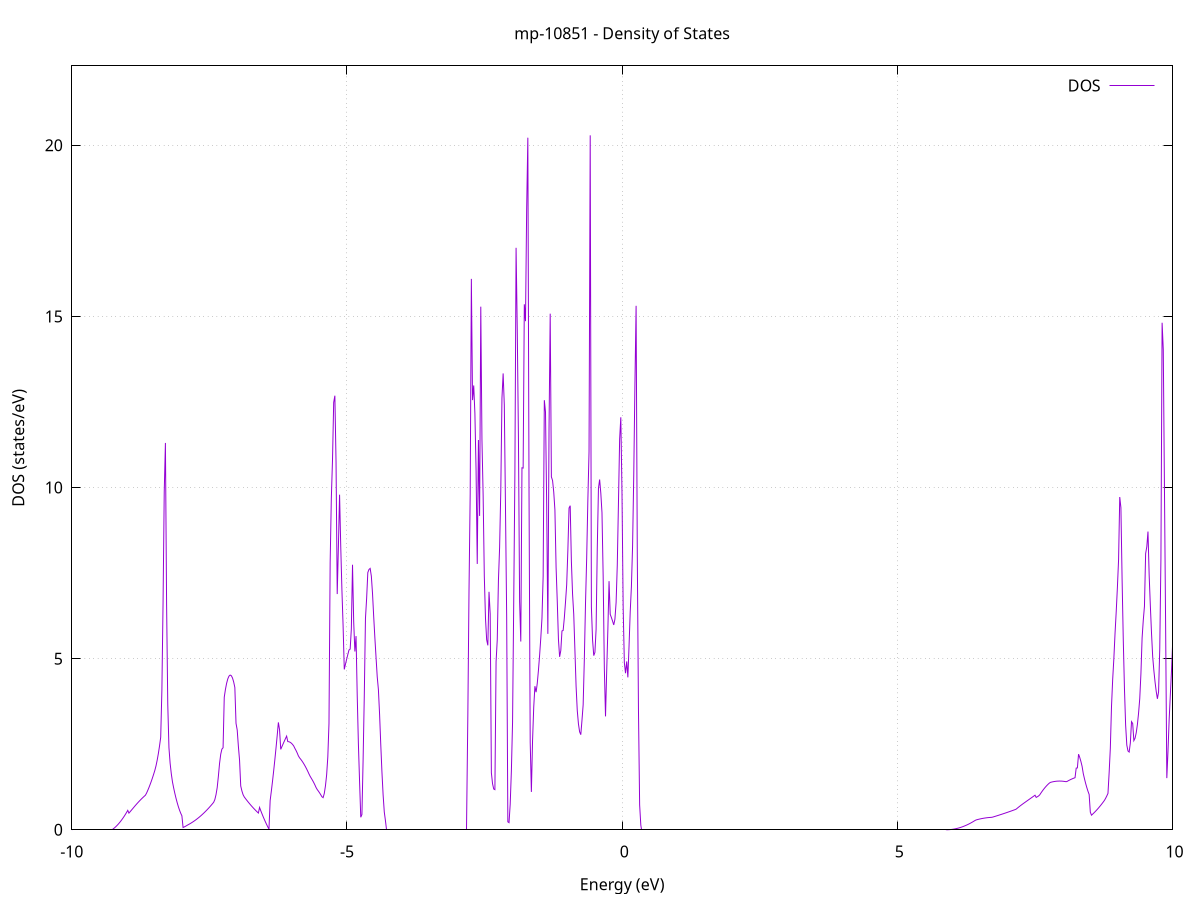 set title 'mp-10851 - Density of States'
set xlabel 'Energy (eV)'
set ylabel 'DOS (states/eV)'
set grid
set xrange [-10:10]
set yrange [0:22.321]
set xzeroaxis lt -1
set terminal png size 800,600
set output 'mp-10851_dos_gnuplot.png'
plot '-' using 1:2 with lines title 'DOS'
-20.892500 0.000000
-20.871100 0.000000
-20.849700 0.000000
-20.828300 0.000000
-20.807000 0.000000
-20.785600 0.000000
-20.764200 0.000000
-20.742800 0.000000
-20.721400 0.000000
-20.700000 0.000000
-20.678700 0.000000
-20.657300 0.000000
-20.635900 0.000000
-20.614500 0.000000
-20.593100 0.000000
-20.571800 0.000000
-20.550400 0.000000
-20.529000 0.000000
-20.507600 0.000000
-20.486200 0.000000
-20.464900 0.000000
-20.443500 0.000000
-20.422100 0.000000
-20.400700 0.000000
-20.379300 0.000000
-20.357900 0.000000
-20.336600 0.000000
-20.315200 0.000000
-20.293800 0.000000
-20.272400 0.000000
-20.251000 0.000000
-20.229700 0.000000
-20.208300 0.000000
-20.186900 0.000000
-20.165500 0.000000
-20.144100 0.000000
-20.122800 0.000000
-20.101400 0.000000
-20.080000 0.000000
-20.058600 0.000000
-20.037200 0.000000
-20.015800 0.000000
-19.994500 0.000000
-19.973100 0.000000
-19.951700 0.000000
-19.930300 0.000000
-19.908900 0.000000
-19.887600 0.000000
-19.866200 0.000000
-19.844800 0.000000
-19.823400 0.000000
-19.802000 0.000000
-19.780600 0.000000
-19.759300 0.000000
-19.737900 0.000000
-19.716500 0.000000
-19.695100 0.000000
-19.673700 0.000000
-19.652400 0.000000
-19.631000 0.000000
-19.609600 0.000000
-19.588200 0.000000
-19.566800 0.000000
-19.545500 0.000000
-19.524100 0.000000
-19.502700 0.000000
-19.481300 0.000000
-19.459900 0.000000
-19.438500 0.000000
-19.417200 0.000000
-19.395800 0.000000
-19.374400 0.000000
-19.353000 0.000000
-19.331600 0.000000
-19.310300 0.000000
-19.288900 0.000000
-19.267500 0.000000
-19.246100 0.000000
-19.224700 0.000000
-19.203400 0.000000
-19.182000 0.000000
-19.160600 0.000000
-19.139200 0.000000
-19.117800 0.000000
-19.096400 0.000000
-19.075100 0.000000
-19.053700 0.000000
-19.032300 0.000000
-19.010900 0.000000
-18.989500 0.000000
-18.968200 0.000000
-18.946800 0.000500
-18.925400 0.074300
-18.904000 0.272900
-18.882600 0.596500
-18.861200 1.031500
-18.839900 1.445200
-18.818500 1.597800
-18.797100 1.673700
-18.775700 1.766400
-18.754300 2.003000
-18.733000 2.255800
-18.711600 2.524800
-18.690200 2.810100
-18.668800 3.240200
-18.647400 3.902400
-18.626100 4.549400
-18.604700 5.182400
-18.583300 6.438100
-18.561900 7.815800
-18.540500 8.593300
-18.519100 9.061800
-18.497800 14.866100
-18.476400 8.553000
-18.455000 3.236400
-18.433600 0.000000
-18.412200 0.000000
-18.390900 0.000000
-18.369500 0.000000
-18.348100 0.409200
-18.326700 1.321900
-18.305300 1.078100
-18.284000 1.260800
-18.262600 1.461900
-18.241200 1.681300
-18.219800 1.919100
-18.198400 2.175300
-18.177000 2.472800
-18.155700 3.690200
-18.134300 5.118700
-18.112900 8.229600
-18.091500 9.377000
-18.070100 9.993700
-18.048800 10.033800
-18.027400 8.378900
-18.006000 5.375000
-17.984600 3.224400
-17.963200 2.569100
-17.941900 1.945700
-17.920500 1.554900
-17.899100 1.376200
-17.877700 1.240100
-17.856300 1.110500
-17.834900 0.987200
-17.813600 0.870400
-17.792200 0.759900
-17.770800 0.655800
-17.749400 0.558200
-17.728000 0.466900
-17.706700 0.382000
-17.685300 0.303500
-17.663900 0.224300
-17.642500 1.318000
-17.621100 1.824900
-17.599700 2.477900
-17.578400 3.803600
-17.557000 7.440100
-17.535600 11.629800
-17.514200 14.175600
-17.492800 7.369500
-17.471500 4.786000
-17.450100 4.138800
-17.428700 3.589200
-17.407300 3.137300
-17.385900 2.811100
-17.364600 2.525300
-17.343200 2.264400
-17.321800 2.028200
-17.300400 1.816900
-17.279000 1.704300
-17.257600 1.596900
-17.236300 1.484200
-17.214900 1.366200
-17.193500 1.242900
-17.172100 1.114300
-17.150700 0.973700
-17.129400 0.956400
-17.108000 0.798400
-17.086600 0.652900
-17.065200 0.519800
-17.043800 0.399100
-17.022500 0.290800
-17.001100 0.194800
-16.979700 0.111300
-16.958300 68.342400
-16.936900 166.522300
-16.915500 0.000000
-16.894200 0.000000
-16.872800 0.000000
-16.851400 0.000000
-16.830000 0.000000
-16.808600 0.000000
-16.787300 0.000000
-16.765900 0.000000
-16.744500 0.000000
-16.723100 0.000000
-16.701700 0.000000
-16.680300 0.000000
-16.659000 0.000000
-16.637600 0.000000
-16.616200 0.000000
-16.594800 0.000000
-16.573400 0.000000
-16.552100 0.000000
-16.530700 0.000000
-16.509300 0.000000
-16.487900 0.000000
-16.466500 0.000000
-16.445200 0.000000
-16.423800 0.000000
-16.402400 0.000000
-16.381000 0.000000
-16.359600 0.000000
-16.338200 0.000000
-16.316900 0.000000
-16.295500 0.000000
-16.274100 0.000000
-16.252700 0.000000
-16.231300 0.000000
-16.210000 0.000000
-16.188600 0.000000
-16.167200 0.000000
-16.145800 0.000000
-16.124400 0.000000
-16.103100 0.000000
-16.081700 0.000000
-16.060300 0.000000
-16.038900 0.000000
-16.017500 0.000000
-15.996100 0.000000
-15.974800 0.000000
-15.953400 0.000000
-15.932000 0.000000
-15.910600 0.000000
-15.889200 0.000000
-15.867900 0.000000
-15.846500 0.000000
-15.825100 0.000000
-15.803700 0.000000
-15.782300 0.000000
-15.760900 0.000000
-15.739600 0.000000
-15.718200 0.000000
-15.696800 0.000000
-15.675400 0.000000
-15.654000 0.000000
-15.632700 0.000000
-15.611300 0.000000
-15.589900 0.000000
-15.568500 0.000000
-15.547100 0.000000
-15.525800 0.000000
-15.504400 0.000000
-15.483000 0.000000
-15.461600 0.000000
-15.440200 0.000000
-15.418800 0.000000
-15.397500 0.000000
-15.376100 0.000000
-15.354700 0.000000
-15.333300 0.000000
-15.311900 0.000000
-15.290600 0.000000
-15.269200 0.000000
-15.247800 0.000000
-15.226400 0.000000
-15.205000 0.000000
-15.183700 0.000000
-15.162300 0.000000
-15.140900 0.000000
-15.119500 0.000000
-15.098100 0.000000
-15.076700 0.000000
-15.055400 0.000000
-15.034000 0.000000
-15.012600 0.000000
-14.991200 0.000000
-14.969800 0.000000
-14.948500 0.000000
-14.927100 0.000000
-14.905700 0.000000
-14.884300 0.000000
-14.862900 0.000000
-14.841600 0.000000
-14.820200 0.000000
-14.798800 0.000000
-14.777400 0.000000
-14.756000 0.000000
-14.734600 0.000000
-14.713300 0.000000
-14.691900 0.000000
-14.670500 0.000000
-14.649100 0.000000
-14.627700 0.000000
-14.606400 0.000000
-14.585000 0.000000
-14.563600 0.000000
-14.542200 0.000000
-14.520800 0.000000
-14.499400 0.000000
-14.478100 0.000000
-14.456700 0.000000
-14.435300 0.000000
-14.413900 0.000000
-14.392500 0.000000
-14.371200 0.000000
-14.349800 0.000000
-14.328400 0.000000
-14.307000 0.000000
-14.285600 0.000000
-14.264300 0.000000
-14.242900 0.000000
-14.221500 0.000000
-14.200100 0.000000
-14.178700 0.000000
-14.157300 0.000000
-14.136000 0.000000
-14.114600 0.000000
-14.093200 0.000000
-14.071800 0.000000
-14.050400 0.000000
-14.029100 0.000000
-14.007700 0.000000
-13.986300 0.000000
-13.964900 0.000000
-13.943500 0.000000
-13.922200 0.000000
-13.900800 0.000000
-13.879400 0.000000
-13.858000 0.000000
-13.836600 0.000000
-13.815200 0.000000
-13.793900 0.000000
-13.772500 0.000000
-13.751100 0.000000
-13.729700 0.000000
-13.708300 0.000000
-13.687000 0.000000
-13.665600 0.000000
-13.644200 0.000000
-13.622800 0.000000
-13.601400 0.000000
-13.580000 0.000000
-13.558700 0.000000
-13.537300 0.000000
-13.515900 0.000000
-13.494500 0.000000
-13.473100 0.000000
-13.451800 0.000000
-13.430400 0.000000
-13.409000 0.000000
-13.387600 0.000000
-13.366200 0.000000
-13.344900 0.000000
-13.323500 0.000000
-13.302100 0.000000
-13.280700 0.000000
-13.259300 0.000000
-13.237900 0.000000
-13.216600 0.000000
-13.195200 0.000000
-13.173800 0.000000
-13.152400 0.000000
-13.131000 0.000000
-13.109700 0.000000
-13.088300 0.000000
-13.066900 0.000000
-13.045500 0.000000
-13.024100 0.000000
-13.002800 0.000000
-12.981400 0.000000
-12.960000 0.000000
-12.938600 0.000000
-12.917200 0.000000
-12.895800 0.000000
-12.874500 0.000000
-12.853100 0.000000
-12.831700 0.000000
-12.810300 0.000000
-12.788900 0.000000
-12.767600 0.000000
-12.746200 0.000000
-12.724800 0.000000
-12.703400 0.000000
-12.682000 0.000000
-12.660600 0.000000
-12.639300 0.000000
-12.617900 0.000000
-12.596500 0.000000
-12.575100 0.000000
-12.553700 0.000000
-12.532400 0.000000
-12.511000 0.000000
-12.489600 0.000000
-12.468200 0.000000
-12.446800 0.000000
-12.425500 0.000000
-12.404100 0.000000
-12.382700 0.000000
-12.361300 0.000000
-12.339900 0.000000
-12.318500 0.000000
-12.297200 0.000000
-12.275800 0.000000
-12.254400 0.000000
-12.233000 0.000000
-12.211600 0.000000
-12.190300 0.000000
-12.168900 0.000000
-12.147500 0.000000
-12.126100 0.000000
-12.104700 0.000000
-12.083400 0.000000
-12.062000 0.000000
-12.040600 0.000000
-12.019200 0.000000
-11.997800 0.000000
-11.976400 0.000000
-11.955100 0.000000
-11.933700 0.000000
-11.912300 0.000000
-11.890900 0.000000
-11.869500 0.000000
-11.848200 0.000000
-11.826800 0.000000
-11.805400 0.000000
-11.784000 0.000000
-11.762600 0.000000
-11.741300 0.000000
-11.719900 0.000000
-11.698500 0.000000
-11.677100 0.000000
-11.655700 0.000000
-11.634300 0.000000
-11.613000 0.000000
-11.591600 0.000000
-11.570200 0.000000
-11.548800 0.000000
-11.527400 0.000000
-11.506100 0.000000
-11.484700 0.000000
-11.463300 0.000000
-11.441900 0.000000
-11.420500 0.000000
-11.399100 0.000000
-11.377800 0.000000
-11.356400 0.000000
-11.335000 0.000000
-11.313600 0.000000
-11.292200 0.000000
-11.270900 0.000000
-11.249500 0.000000
-11.228100 0.000000
-11.206700 0.000000
-11.185300 0.000000
-11.164000 0.000000
-11.142600 0.000000
-11.121200 0.000000
-11.099800 0.000000
-11.078400 0.000000
-11.057000 0.000000
-11.035700 0.000000
-11.014300 0.000000
-10.992900 0.000000
-10.971500 0.000000
-10.950100 0.000000
-10.928800 0.000000
-10.907400 0.000000
-10.886000 0.000000
-10.864600 0.000000
-10.843200 0.000000
-10.821900 0.000000
-10.800500 0.000000
-10.779100 0.000000
-10.757700 0.000000
-10.736300 0.000000
-10.714900 0.000000
-10.693600 0.000000
-10.672200 0.000000
-10.650800 0.000000
-10.629400 0.000000
-10.608000 0.000000
-10.586700 0.000000
-10.565300 0.000000
-10.543900 0.000000
-10.522500 0.000000
-10.501100 0.000000
-10.479700 0.000000
-10.458400 0.000000
-10.437000 0.000000
-10.415600 0.000000
-10.394200 0.000000
-10.372800 0.000000
-10.351500 0.000000
-10.330100 0.000000
-10.308700 0.000000
-10.287300 0.000000
-10.265900 0.000000
-10.244600 0.000000
-10.223200 0.000000
-10.201800 0.000000
-10.180400 0.000000
-10.159000 0.000000
-10.137600 0.000000
-10.116300 0.000000
-10.094900 0.000000
-10.073500 0.000000
-10.052100 0.000000
-10.030700 0.000000
-10.009400 0.000000
-9.988000 0.000000
-9.966600 0.000000
-9.945200 0.000000
-9.923800 0.000000
-9.902500 0.000000
-9.881100 0.000000
-9.859700 0.000000
-9.838300 0.000000
-9.816900 0.000000
-9.795500 0.000000
-9.774200 0.000000
-9.752800 0.000000
-9.731400 0.000000
-9.710000 0.000000
-9.688600 0.000000
-9.667300 0.000000
-9.645900 0.000000
-9.624500 0.000000
-9.603100 0.000000
-9.581700 0.000000
-9.560300 0.000000
-9.539000 0.000000
-9.517600 0.000000
-9.496200 0.000000
-9.474800 0.000000
-9.453400 0.000000
-9.432100 0.000000
-9.410700 0.000000
-9.389300 0.000000
-9.367900 0.000000
-9.346500 0.000000
-9.325200 0.000000
-9.303800 0.000000
-9.282400 0.000000
-9.261000 0.009100
-9.239600 0.035200
-9.218200 0.064100
-9.196900 0.095800
-9.175500 0.130300
-9.154100 0.167700
-9.132700 0.207800
-9.111300 0.250700
-9.090000 0.296500
-9.068600 0.345100
-9.047200 0.396400
-9.025800 0.450600
-9.004400 0.507600
-8.983100 0.567400
-8.961700 0.486800
-8.940300 0.527400
-8.918900 0.568200
-8.897500 0.609000
-8.876100 0.650100
-8.854800 0.691000
-8.833400 0.730900
-8.812000 0.769700
-8.790600 0.807400
-8.769200 0.843900
-8.747900 0.879400
-8.726500 0.913700
-8.705100 0.946900
-8.683700 0.979000
-8.662300 1.010000
-8.641000 1.073000
-8.619600 1.150700
-8.598200 1.234000
-8.576800 1.322900
-8.555400 1.417300
-8.534000 1.517300
-8.512700 1.622900
-8.491300 1.734000
-8.469900 1.867500
-8.448500 2.033100
-8.427100 2.226900
-8.405800 2.448900
-8.384400 2.703800
-8.363000 4.082900
-8.341600 6.635600
-8.320200 9.879100
-8.298800 11.303800
-8.277500 6.599000
-8.256100 3.660600
-8.234700 2.397800
-8.213300 1.944300
-8.191900 1.635300
-8.170600 1.398900
-8.149200 1.223500
-8.127800 1.065800
-8.106400 0.921900
-8.085000 0.791600
-8.063700 0.675200
-8.042300 0.572400
-8.020900 0.483500
-7.999500 0.408200
-7.978100 0.066400
-7.956700 0.082700
-7.935400 0.100800
-7.914000 0.120700
-7.892600 0.141500
-7.871200 0.160100
-7.849800 0.179800
-7.828500 0.200500
-7.807100 0.222400
-7.785700 0.245300
-7.764300 0.269300
-7.742900 0.294500
-7.721600 0.320700
-7.700200 0.348000
-7.678800 0.376400
-7.657400 0.405900
-7.636000 0.436500
-7.614600 0.468200
-7.593300 0.500900
-7.571900 0.534800
-7.550500 0.569800
-7.529100 0.605800
-7.507700 0.643000
-7.486400 0.681200
-7.465000 0.720500
-7.443600 0.761000
-7.422200 0.802900
-7.400800 0.883300
-7.379400 1.026400
-7.358100 1.232400
-7.336700 1.560400
-7.315300 1.936800
-7.293900 2.206700
-7.272500 2.357400
-7.251200 2.396100
-7.229800 3.873200
-7.208400 4.100600
-7.187000 4.279000
-7.165600 4.408500
-7.144300 4.488900
-7.122900 4.520400
-7.101500 4.503000
-7.080100 4.436500
-7.058700 4.321100
-7.037300 4.156700
-7.016000 3.110700
-6.994600 2.917800
-6.973200 2.441000
-6.951800 2.033100
-6.930400 1.280200
-6.909100 1.134400
-6.887700 1.025500
-6.866300 0.959700
-6.844900 0.913700
-6.823500 0.869000
-6.802200 0.825500
-6.780800 0.783200
-6.759400 0.742100
-6.738000 0.702200
-6.716600 0.663600
-6.695200 0.626100
-6.673900 0.589900
-6.652500 0.554900
-6.631100 0.521100
-6.609700 0.488600
-6.588300 0.652700
-6.567000 0.560900
-6.545600 0.472700
-6.524200 0.388000
-6.502800 0.306800
-6.481400 0.229100
-6.460000 0.155000
-6.438700 0.084500
-6.417300 0.017400
-6.395900 0.853200
-6.374500 1.124900
-6.353100 1.414800
-6.331800 1.722900
-6.310400 2.049300
-6.289000 2.393800
-6.267600 2.756500
-6.246200 3.137500
-6.224900 2.922000
-6.203500 2.349800
-6.182100 2.429700
-6.160700 2.508400
-6.139300 2.585800
-6.117900 2.662000
-6.096600 2.737000
-6.075200 2.577400
-6.053800 2.571900
-6.032400 2.556600
-6.011000 2.531200
-5.989700 2.496000
-5.968300 2.450800
-5.946900 2.380600
-5.925500 2.316900
-5.904100 2.243400
-5.882800 2.160100
-5.861400 2.102600
-5.840000 2.060300
-5.818600 2.013300
-5.797200 1.961500
-5.775800 1.904900
-5.754500 1.843600
-5.733100 1.777500
-5.711700 1.706600
-5.690300 1.631000
-5.668900 1.561700
-5.647600 1.504600
-5.626200 1.446200
-5.604800 1.382700
-5.583400 1.312700
-5.562000 1.236100
-5.540700 1.176000
-5.519300 1.129400
-5.497900 1.078600
-5.476500 1.023800
-5.455100 0.964800
-5.433700 0.938800
-5.412400 1.059300
-5.391000 1.281100
-5.369600 1.601900
-5.348200 2.125400
-5.326800 3.106100
-5.305500 7.809800
-5.284100 9.685700
-5.262700 10.812700
-5.241300 12.487000
-5.219900 12.683700
-5.198500 10.743500
-5.177200 6.888200
-5.155800 8.263800
-5.134400 9.792300
-5.113000 8.270700
-5.091600 6.993900
-5.070300 5.961600
-5.048900 4.686000
-5.027500 4.836700
-5.006100 4.981400
-4.984700 5.120200
-4.963400 5.252900
-4.942000 5.278700
-4.920600 5.866400
-4.899200 7.744500
-4.877800 6.073200
-4.856400 5.209900
-4.835100 5.659800
-4.813700 3.925700
-4.792300 2.507900
-4.770900 1.406400
-4.749500 0.365500
-4.728200 0.445300
-4.706800 2.044700
-4.685400 3.906900
-4.664000 6.178000
-4.642600 6.766600
-4.621300 7.515400
-4.599900 7.606900
-4.578500 7.637000
-4.557100 7.410500
-4.535700 6.902900
-4.514300 6.227800
-4.493000 5.607900
-4.471600 5.034700
-4.450200 4.469700
-4.428800 4.098300
-4.407400 3.376700
-4.386100 2.499200
-4.364700 1.690700
-4.343300 1.020000
-4.321900 0.517700
-4.300500 0.260300
-4.279100 0.000000
-4.257800 0.000000
-4.236400 0.000000
-4.215000 0.000000
-4.193600 0.000000
-4.172200 0.000000
-4.150900 0.000000
-4.129500 0.000000
-4.108100 0.000000
-4.086700 0.000000
-4.065300 0.000000
-4.044000 0.000000
-4.022600 0.000000
-4.001200 0.000000
-3.979800 0.000000
-3.958400 0.000000
-3.937000 0.000000
-3.915700 0.000000
-3.894300 0.000000
-3.872900 0.000000
-3.851500 0.000000
-3.830100 0.000000
-3.808800 0.000000
-3.787400 0.000000
-3.766000 0.000000
-3.744600 0.000000
-3.723200 0.000000
-3.701900 0.000000
-3.680500 0.000000
-3.659100 0.000000
-3.637700 0.000000
-3.616300 0.000000
-3.594900 0.000000
-3.573600 0.000000
-3.552200 0.000000
-3.530800 0.000000
-3.509400 0.000000
-3.488000 0.000000
-3.466700 0.000000
-3.445300 0.000000
-3.423900 0.000000
-3.402500 0.000000
-3.381100 0.000000
-3.359700 0.000000
-3.338400 0.000000
-3.317000 0.000000
-3.295600 0.000000
-3.274200 0.000000
-3.252800 0.000000
-3.231500 0.000000
-3.210100 0.000000
-3.188700 0.000000
-3.167300 0.000000
-3.145900 0.000000
-3.124600 0.000000
-3.103200 0.000000
-3.081800 0.000000
-3.060400 0.000000
-3.039000 0.000000
-3.017600 0.000000
-2.996300 0.000000
-2.974900 0.000000
-2.953500 0.000000
-2.932100 0.000000
-2.910700 0.000000
-2.889400 0.000000
-2.868000 0.000000
-2.846600 0.000000
-2.825200 0.000000
-2.803800 3.349300
-2.782500 6.985500
-2.761100 9.801800
-2.739700 16.098200
-2.718300 12.555500
-2.696900 12.982800
-2.675500 12.166800
-2.654200 10.502300
-2.632800 7.768500
-2.611400 11.388600
-2.590000 9.171000
-2.568600 15.284500
-2.547300 11.400900
-2.525900 9.783700
-2.504500 7.413100
-2.483100 6.178700
-2.461700 5.551200
-2.440400 5.388500
-2.419000 6.952800
-2.397600 6.308500
-2.376200 1.663400
-2.354800 1.345400
-2.333400 1.190700
-2.312100 1.172900
-2.290700 4.909600
-2.269300 5.550700
-2.247900 7.288900
-2.226500 8.250400
-2.205200 9.902800
-2.183800 12.612100
-2.162400 13.335300
-2.141000 12.406400
-2.119600 9.390100
-2.098200 6.226700
-2.076900 0.231800
-2.055500 0.208100
-2.034100 0.746000
-2.012700 1.721100
-1.991300 3.134300
-1.970000 6.674100
-1.948600 10.443500
-1.927200 17.005500
-1.905800 14.627600
-1.884400 11.479500
-1.863100 6.669900
-1.841700 5.500600
-1.820300 10.576700
-1.798900 10.569700
-1.777500 15.354200
-1.756100 14.861700
-1.734800 18.142800
-1.713400 20.222200
-1.692000 9.874800
-1.670600 2.563900
-1.649200 1.106000
-1.627900 2.606600
-1.606500 3.586600
-1.585100 4.195800
-1.563700 4.020200
-1.542300 4.279000
-1.521000 4.659000
-1.499600 5.099900
-1.478200 5.601900
-1.456800 6.182100
-1.435400 7.403800
-1.414000 12.552700
-1.392700 12.208100
-1.371300 9.512000
-1.349900 5.725200
-1.328500 11.729800
-1.307100 15.080400
-1.285800 10.312800
-1.264400 10.205700
-1.243000 9.869100
-1.221600 9.344700
-1.200200 7.665300
-1.178800 6.675100
-1.157500 5.562200
-1.136100 5.053100
-1.114700 5.237600
-1.093300 5.809400
-1.071900 5.824700
-1.050600 6.190700
-1.029200 6.650700
-1.007800 7.158700
-0.986400 8.159400
-0.965000 9.401900
-0.943700 9.469500
-0.922300 7.836200
-0.900900 6.889000
-0.879500 6.296900
-0.858100 5.244600
-0.836700 4.189500
-0.815400 3.482800
-0.794000 3.092900
-0.772600 2.862100
-0.751200 2.778500
-0.729800 3.201000
-0.708500 3.648900
-0.687100 4.975700
-0.665700 6.611300
-0.644300 7.949500
-0.622900 9.640000
-0.601600 11.049100
-0.580200 20.291600
-0.558800 6.505700
-0.537400 5.547200
-0.516000 5.088300
-0.494600 5.185400
-0.473300 5.857700
-0.451900 8.221200
-0.430500 9.975400
-0.409100 10.235100
-0.387700 9.837800
-0.366400 9.265200
-0.345000 7.415500
-0.323600 4.718500
-0.302200 3.313400
-0.280800 4.633500
-0.259400 5.856600
-0.238100 7.264600
-0.216700 6.295000
-0.195300 6.202100
-0.173900 6.097200
-0.152500 5.984800
-0.131200 6.154300
-0.109800 6.642500
-0.088400 7.728100
-0.067000 9.548500
-0.045600 11.412600
-0.024300 12.052700
-0.002900 9.870000
0.018500 6.498800
0.039900 4.882800
0.061300 4.574300
0.082700 4.919400
0.104000 4.453100
0.125400 5.375800
0.146800 6.370100
0.168200 7.100700
0.189600 8.287900
0.210900 10.364600
0.232300 13.019600
0.253700 15.310700
0.275100 8.064900
0.296500 3.508700
0.317800 0.725400
0.339200 0.136900
0.360600 0.000000
0.382000 0.000000
0.403400 0.000000
0.424800 0.000000
0.446100 0.000000
0.467500 0.000000
0.488900 0.000000
0.510300 0.000000
0.531700 0.000000
0.553000 0.000000
0.574400 0.000000
0.595800 0.000000
0.617200 0.000000
0.638600 0.000000
0.659900 0.000000
0.681300 0.000000
0.702700 0.000000
0.724100 0.000000
0.745500 0.000000
0.766900 0.000000
0.788200 0.000000
0.809600 0.000000
0.831000 0.000000
0.852400 0.000000
0.873800 0.000000
0.895100 0.000000
0.916500 0.000000
0.937900 0.000000
0.959300 0.000000
0.980700 0.000000
1.002100 0.000000
1.023400 0.000000
1.044800 0.000000
1.066200 0.000000
1.087600 0.000000
1.109000 0.000000
1.130300 0.000000
1.151700 0.000000
1.173100 0.000000
1.194500 0.000000
1.215900 0.000000
1.237200 0.000000
1.258600 0.000000
1.280000 0.000000
1.301400 0.000000
1.322800 0.000000
1.344200 0.000000
1.365500 0.000000
1.386900 0.000000
1.408300 0.000000
1.429700 0.000000
1.451100 0.000000
1.472400 0.000000
1.493800 0.000000
1.515200 0.000000
1.536600 0.000000
1.558000 0.000000
1.579300 0.000000
1.600700 0.000000
1.622100 0.000000
1.643500 0.000000
1.664900 0.000000
1.686300 0.000000
1.707600 0.000000
1.729000 0.000000
1.750400 0.000000
1.771800 0.000000
1.793200 0.000000
1.814500 0.000000
1.835900 0.000000
1.857300 0.000000
1.878700 0.000000
1.900100 0.000000
1.921500 0.000000
1.942800 0.000000
1.964200 0.000000
1.985600 0.000000
2.007000 0.000000
2.028400 0.000000
2.049700 0.000000
2.071100 0.000000
2.092500 0.000000
2.113900 0.000000
2.135300 0.000000
2.156600 0.000000
2.178000 0.000000
2.199400 0.000000
2.220800 0.000000
2.242200 0.000000
2.263600 0.000000
2.284900 0.000000
2.306300 0.000000
2.327700 0.000000
2.349100 0.000000
2.370500 0.000000
2.391800 0.000000
2.413200 0.000000
2.434600 0.000000
2.456000 0.000000
2.477400 0.000000
2.498700 0.000000
2.520100 0.000000
2.541500 0.000000
2.562900 0.000000
2.584300 0.000000
2.605700 0.000000
2.627000 0.000000
2.648400 0.000000
2.669800 0.000000
2.691200 0.000000
2.712600 0.000000
2.733900 0.000000
2.755300 0.000000
2.776700 0.000000
2.798100 0.000000
2.819500 0.000000
2.840900 0.000000
2.862200 0.000000
2.883600 0.000000
2.905000 0.000000
2.926400 0.000000
2.947800 0.000000
2.969100 0.000000
2.990500 0.000000
3.011900 0.000000
3.033300 0.000000
3.054700 0.000000
3.076000 0.000000
3.097400 0.000000
3.118800 0.000000
3.140200 0.000000
3.161600 0.000000
3.183000 0.000000
3.204300 0.000000
3.225700 0.000000
3.247100 0.000000
3.268500 0.000000
3.289900 0.000000
3.311200 0.000000
3.332600 0.000000
3.354000 0.000000
3.375400 0.000000
3.396800 0.000000
3.418100 0.000000
3.439500 0.000000
3.460900 0.000000
3.482300 0.000000
3.503700 0.000000
3.525100 0.000000
3.546400 0.000000
3.567800 0.000000
3.589200 0.000000
3.610600 0.000000
3.632000 0.000000
3.653300 0.000000
3.674700 0.000000
3.696100 0.000000
3.717500 0.000000
3.738900 0.000000
3.760200 0.000000
3.781600 0.000000
3.803000 0.000000
3.824400 0.000000
3.845800 0.000000
3.867200 0.000000
3.888500 0.000000
3.909900 0.000000
3.931300 0.000000
3.952700 0.000000
3.974100 0.000000
3.995400 0.000000
4.016800 0.000000
4.038200 0.000000
4.059600 0.000000
4.081000 0.000000
4.102400 0.000000
4.123700 0.000000
4.145100 0.000000
4.166500 0.000000
4.187900 0.000000
4.209300 0.000000
4.230600 0.000000
4.252000 0.000000
4.273400 0.000000
4.294800 0.000000
4.316200 0.000000
4.337500 0.000000
4.358900 0.000000
4.380300 0.000000
4.401700 0.000000
4.423100 0.000000
4.444500 0.000000
4.465800 0.000000
4.487200 0.000000
4.508600 0.000000
4.530000 0.000000
4.551400 0.000000
4.572700 0.000000
4.594100 0.000000
4.615500 0.000000
4.636900 0.000000
4.658300 0.000000
4.679600 0.000000
4.701000 0.000000
4.722400 0.000000
4.743800 0.000000
4.765200 0.000000
4.786600 0.000000
4.807900 0.000000
4.829300 0.000000
4.850700 0.000000
4.872100 0.000000
4.893500 0.000000
4.914800 0.000000
4.936200 0.000000
4.957600 0.000000
4.979000 0.000000
5.000400 0.000000
5.021800 0.000000
5.043100 0.000000
5.064500 0.000000
5.085900 0.000000
5.107300 0.000000
5.128700 0.000000
5.150000 0.000000
5.171400 0.000000
5.192800 0.000000
5.214200 0.000000
5.235600 0.000000
5.256900 0.000000
5.278300 0.000000
5.299700 0.000000
5.321100 0.000000
5.342500 0.000000
5.363900 0.000000
5.385200 0.000000
5.406600 0.000000
5.428000 0.000000
5.449400 0.000000
5.470800 0.000000
5.492100 0.000000
5.513500 0.000000
5.534900 0.000000
5.556300 0.000000
5.577700 0.000000
5.599000 0.000000
5.620400 0.000000
5.641800 0.000000
5.663200 0.000000
5.684600 0.000000
5.706000 0.000000
5.727300 0.000000
5.748700 0.000000
5.770100 0.000000
5.791500 0.000000
5.812900 0.000000
5.834200 0.000000
5.855600 0.000000
5.877000 0.000000
5.898400 0.000200
5.919800 0.001300
5.941200 0.003200
5.962500 0.006100
5.983900 0.009800
6.005300 0.014400
6.026700 0.019900
6.048100 0.026300
6.069400 0.033600
6.090800 0.041800
6.112200 0.050900
6.133600 0.060900
6.155000 0.071800
6.176300 0.083500
6.197700 0.096200
6.219100 0.109800
6.240500 0.124200
6.261900 0.139500
6.283300 0.155700
6.304600 0.172800
6.326000 0.190800
6.347400 0.209600
6.368800 0.229400
6.390200 0.249900
6.411500 0.271400
6.432900 0.287800
6.454300 0.297200
6.475700 0.306000
6.497100 0.314200
6.518400 0.321900
6.539800 0.328900
6.561200 0.335300
6.582600 0.341100
6.604000 0.346300
6.625400 0.351000
6.646700 0.355000
6.668100 0.358400
6.689500 0.361200
6.710900 0.363500
6.732300 0.370100
6.753600 0.380600
6.775000 0.391100
6.796400 0.401800
6.817800 0.412600
6.839200 0.423600
6.860500 0.434600
6.881900 0.445700
6.903300 0.457000
6.924700 0.468400
6.946100 0.479900
6.967500 0.491500
6.988800 0.503200
7.010200 0.515100
7.031600 0.527000
7.053000 0.539100
7.074400 0.551300
7.095700 0.563600
7.117100 0.576000
7.138500 0.588600
7.159900 0.603900
7.181300 0.632600
7.202700 0.660700
7.224000 0.687900
7.245400 0.714400
7.266800 0.740200
7.288200 0.765200
7.309600 0.789700
7.330900 0.814200
7.352300 0.838700
7.373700 0.863200
7.395100 0.887600
7.416500 0.912100
7.437800 0.936500
7.459200 0.961000
7.480600 0.985500
7.502000 1.009900
7.523400 0.945200
7.544800 0.966200
7.566100 0.987500
7.587500 1.020100
7.608900 1.072600
7.630300 1.122200
7.651700 1.168900
7.673000 1.212700
7.694400 1.253600
7.715800 1.291600
7.737200 1.326800
7.758600 1.359000
7.779900 1.383300
7.801300 1.392800
7.822700 1.401100
7.844100 1.408000
7.865500 1.413700
7.886900 1.418000
7.908200 1.421100
7.929600 1.422900
7.951000 1.423400
7.972400 1.422700
7.993800 1.420600
8.015100 1.417300
8.036500 1.412700
8.057900 1.406800
8.079300 1.408100
8.100700 1.427700
8.122100 1.446100
8.143400 1.463400
8.164800 1.479600
8.186200 1.494700
8.207600 1.508700
8.229000 1.521600
8.250300 1.801500
8.271700 1.808000
8.293100 2.208700
8.314500 2.113800
8.335900 1.995400
8.357200 1.853500
8.378600 1.643100
8.400000 1.493400
8.421400 1.357400
8.442800 1.234900
8.464200 1.126000
8.485500 1.030700
8.506900 0.512600
8.528300 0.426300
8.549700 0.457900
8.571100 0.491000
8.592400 0.525700
8.613800 0.562000
8.635200 0.599800
8.656600 0.639100
8.678000 0.680100
8.699300 0.722500
8.720700 0.766600
8.742100 0.812200
8.763500 0.859300
8.784900 0.919700
8.806300 0.989100
8.827600 1.063300
8.849000 1.674200
8.870400 2.381900
8.891800 3.606400
8.913200 4.398400
8.934500 5.004100
8.955900 5.738300
8.977300 6.370800
8.998700 7.078700
9.020100 7.886600
9.041500 9.723100
9.062800 9.411600
9.084200 7.315800
9.105600 5.554600
9.127000 4.129000
9.148400 3.059800
9.169700 2.474900
9.191100 2.302100
9.212500 2.271300
9.233900 2.533700
9.255300 3.159200
9.276600 3.105800
9.298000 2.605200
9.319400 2.674100
9.340800 2.831200
9.362200 3.076500
9.383600 3.410000
9.404900 3.831600
9.426300 4.563400
9.447700 5.606000
9.469100 6.122400
9.490500 6.529800
9.511800 8.071100
9.533200 8.270900
9.554600 8.714200
9.576000 7.441600
9.597400 6.550400
9.618700 5.744800
9.640100 5.053900
9.661500 4.653000
9.682900 4.319300
9.704300 4.043800
9.725700 3.826500
9.747000 4.030300
9.768400 5.285100
9.789800 7.921300
9.811200 14.815600
9.832600 14.030700
9.853900 9.973600
9.875300 5.919200
9.896700 1.510000
9.918100 2.294800
9.939500 3.226800
9.960900 3.945300
9.982200 4.655200
10.003600 5.503600
10.025000 6.392500
10.046400 7.266600
10.067800 8.126000
10.089100 8.909900
10.110500 9.323700
10.131900 11.870000
10.153300 8.411300
10.174700 3.560700
10.196000 0.782400
10.217400 0.326300
10.238800 0.298900
10.260200 0.278800
10.281600 0.397400
10.303000 0.818400
10.324300 1.455300
10.345700 2.315300
10.367100 5.082000
10.388500 8.631900
10.409900 9.674200
10.431200 10.973800
10.452600 9.738100
10.474000 8.429700
10.495400 7.067100
10.516800 7.195600
10.538100 6.809600
10.559500 6.154300
10.580900 5.602300
10.602300 8.161300
10.623700 1.821300
10.645100 2.192000
10.666400 3.101100
10.687800 4.226500
10.709200 5.319000
10.730600 6.364200
10.752000 7.362300
10.773300 7.399500
10.794700 7.057500
10.816100 6.474500
10.837500 6.132100
10.858900 5.712200
10.880200 5.618300
10.901600 4.904200
10.923000 3.916500
10.944400 3.081000
10.965800 2.529000
10.987200 1.963600
11.008500 1.795700
11.029900 1.558500
11.051300 1.664100
11.072700 1.785900
11.094100 1.909500
11.115400 2.034900
11.136800 2.162100
11.158200 2.291100
11.179600 2.421900
11.201000 2.554500
11.222400 2.688900
11.243700 3.841800
11.265100 3.337000
11.286500 2.850000
11.307900 2.898100
11.329300 2.955600
11.350600 3.022600
11.372000 3.099100
11.393400 3.185100
11.414800 3.280600
11.436200 3.385500
11.457500 3.293600
11.478900 3.402400
11.500300 3.507900
11.521700 3.609900
11.543100 3.708500
11.564500 3.654300
11.585800 3.416400
11.607200 3.418600
11.628600 3.351300
11.650000 3.283300
11.671400 3.179800
11.692700 3.123600
11.714100 3.072100
11.735500 3.025300
11.756900 3.035500
11.778300 3.590700
11.799600 3.982100
11.821000 4.416300
11.842400 4.367000
11.863800 4.434400
11.885200 4.515500
11.906600 4.670200
11.927900 4.814200
11.949300 4.320500
11.970700 4.201300
11.992100 4.256500
12.013500 4.710100
12.034800 4.880700
12.056200 5.068100
12.077600 5.278600
12.099000 5.551700
12.120400 6.033200
12.141800 6.383500
12.163100 4.700200
12.184500 4.815500
12.205900 4.945200
12.227300 5.089800
12.248700 5.275400
12.270000 5.327400
12.291400 7.692400
12.312800 6.483100
12.334200 15.162700
12.355600 6.689200
12.376900 6.686900
12.398300 6.612600
12.419700 6.463200
12.441100 6.304000
12.462500 6.396200
12.483900 6.483800
12.505200 6.566600
12.526600 6.490200
12.548000 6.375800
12.569400 5.977900
12.590800 5.047300
12.612100 4.929600
12.633500 4.852300
12.654900 4.792100
12.676300 4.749200
12.697700 4.723500
12.719000 4.708400
12.740400 3.840900
12.761800 3.735600
12.783200 3.634000
12.804600 3.536200
12.826000 3.456000
12.847300 3.397000
12.868700 3.340200
12.890100 3.285600
12.911500 3.277400
12.932900 3.443600
12.954200 4.255000
12.975600 5.127200
12.997000 5.984100
13.018400 6.825900
13.039800 7.652400
13.061200 7.505100
13.082500 6.742600
13.103900 7.310200
13.125300 7.084400
13.146700 7.587900
13.168100 8.235300
13.189400 8.126800
13.210800 7.402500
13.232200 6.823100
13.253600 5.960200
13.275000 5.115000
13.296300 4.597400
13.317700 4.334000
13.339100 4.083700
13.360500 3.825700
13.381900 3.676200
13.403300 3.771300
13.424600 3.514600
13.446000 3.210600
13.467400 2.926000
13.488800 3.140600
13.510200 2.897400
13.531500 5.354500
13.552900 4.052600
13.574300 3.189600
13.595700 3.228900
13.617100 3.316000
13.638400 3.486300
13.659800 3.756600
13.681200 4.979500
13.702600 6.434400
13.724000 6.730500
13.745400 9.357300
13.766700 9.045000
13.788100 8.275300
13.809500 7.805700
13.830900 7.142100
13.852300 6.404600
13.873600 5.572800
13.895000 4.518400
13.916400 5.331600
13.937800 1.293500
13.959200 1.125600
13.980500 1.061000
14.001900 1.009800
14.023300 0.985100
14.044700 0.976100
14.066100 0.961700
14.087500 0.942100
14.108800 0.917000
14.130200 0.886600
14.151600 0.850900
14.173000 0.809800
14.194400 0.897700
14.215700 1.003600
14.237100 1.264400
14.258500 1.595100
14.279900 1.995800
14.301300 2.466400
14.322700 3.355100
14.344000 3.917800
14.365400 4.207200
14.386800 4.294500
14.408200 4.351300
14.429600 5.037900
14.450900 5.430100
14.472300 5.905200
14.493700 5.293000
14.515100 5.114900
14.536500 4.790800
14.557800 4.303900
14.579200 3.892700
14.600600 3.557300
14.622000 3.297700
14.643400 3.113900
14.664800 3.036200
14.686100 3.009100
14.707500 3.122600
14.728900 3.151000
14.750300 3.233500
14.771700 3.670300
14.793000 3.911800
14.814400 4.041600
14.835800 4.208100
14.857200 4.411400
14.878600 5.481800
14.899900 5.844600
14.921300 5.857600
14.942700 5.784000
14.964100 5.282800
14.985500 5.387100
15.006900 5.493400
15.028200 5.601700
15.049600 5.712000
15.071000 6.012700
15.092400 5.006200
15.113800 4.777900
15.135100 5.088800
15.156500 5.682800
15.177900 6.188900
15.199300 7.611100
15.220700 8.416200
15.242100 8.456500
15.263400 7.591300
15.284800 6.603100
15.306200 5.776600
15.327600 5.233900
15.349000 5.586300
15.370300 5.931800
15.391700 5.512800
15.413100 6.019300
15.434500 6.715800
15.455900 7.194300
15.477200 7.274600
15.498600 6.336900
15.520000 4.602900
15.541400 4.109500
15.562800 3.906100
15.584200 3.856800
15.605500 3.828900
15.626900 3.798400
15.648300 3.765100
15.669700 3.729100
15.691100 3.690200
15.712400 5.509000
15.733800 3.214600
15.755200 2.386800
15.776600 2.399300
15.798000 2.450700
15.819300 2.501700
15.840700 2.550700
15.862100 2.597800
15.883500 2.684600
15.904900 2.715500
15.926300 3.031600
15.947600 3.614400
15.969000 3.619600
15.990400 3.605500
16.011800 3.572300
16.033200 3.477300
16.054500 3.379000
16.075900 3.287100
16.097300 3.201700
16.118700 3.122600
16.140100 3.049900
16.161500 2.687800
16.182800 2.752900
16.204200 2.802100
16.225600 2.856000
16.247000 2.923200
16.268400 2.991400
16.289700 3.060700
16.311100 3.131100
16.332500 3.204400
16.353900 3.293200
16.375300 3.399700
16.396600 3.524000
16.418000 3.666100
16.439400 3.828100
16.460800 5.405300
16.482200 4.671800
16.503600 3.825000
16.524900 2.978000
16.546300 2.958000
16.567700 0.805000
16.589100 1.005200
16.610500 1.185500
16.631800 1.374100
16.653200 1.571400
16.674600 1.777600
16.696000 1.992500
16.717400 2.216300
16.738700 2.564600
16.760100 4.428700
16.781500 8.006600
16.802900 7.736700
16.824300 7.903900
16.845700 7.296000
16.867000 6.226100
16.888400 5.342600
16.909800 4.045500
16.931200 3.713800
16.952600 3.259200
16.973900 2.863500
16.995300 2.526600
17.016700 2.248400
17.038100 2.020000
17.059500 1.838800
17.080800 1.840800
17.102200 2.082400
17.123600 2.299900
17.145000 3.110300
17.166400 4.121700
17.187800 4.558500
17.209100 5.880000
17.230500 6.415100
17.251900 6.156100
17.273300 5.028900
17.294700 5.699600
17.316000 6.284600
17.337400 6.785400
17.358800 7.202200
17.380200 8.505200
17.401600 7.379300
17.423000 6.235200
17.444300 5.850800
17.465700 4.851000
17.487100 5.524800
17.508500 4.303300
17.529900 4.555400
17.551200 4.885400
17.572600 5.293500
17.594000 5.779400
17.615400 6.294900
17.636800 6.924600
17.658100 7.416600
17.679500 6.712100
17.700900 6.232700
17.722300 5.700100
17.743700 5.193900
17.765100 4.742900
17.786400 5.198800
17.807800 5.575700
17.829200 4.765500
17.850600 3.784800
17.872000 2.992000
17.893300 2.361300
17.914700 2.004300
17.936100 2.210800
17.957500 2.432100
17.978900 2.668300
18.000200 2.919300
18.021600 4.746300
18.043000 5.083200
18.064400 5.285500
18.085800 5.425500
18.107200 5.494800
18.128500 5.493500
18.149900 5.628100
18.171300 3.814400
18.192700 2.352300
18.214100 1.934900
18.235400 1.875200
18.256800 1.814800
18.278200 1.753600
18.299600 1.691700
18.321000 1.629100
18.342400 1.565600
18.363700 1.961200
18.385100 2.140200
18.406500 2.434000
18.427900 2.849800
18.449300 4.063100
18.470600 3.805400
18.492000 3.767400
18.513400 4.701600
18.534800 5.283600
18.556200 7.966500
18.577500 6.443200
18.598900 6.441400
18.620300 6.194700
18.641700 4.746500
18.663100 2.702700
18.684500 2.406100
18.705800 2.157400
18.727200 1.956400
18.748600 1.799900
18.770000 1.690000
18.791400 1.586700
18.812700 1.489800
18.834100 1.399300
18.855500 1.315200
18.876900 1.237500
18.898300 1.166200
18.919600 1.101400
18.941000 1.043000
18.962400 0.992700
18.983800 0.946000
19.005200 0.901100
19.026600 0.857900
19.047900 0.816600
19.069300 0.777000
19.090700 0.739100
19.112100 0.703100
19.133500 0.668800
19.154800 0.681800
19.176200 0.651700
19.197600 0.611600
19.219000 0.572100
19.240400 0.533200
19.261800 0.494900
19.283100 0.457100
19.304500 0.419900
19.325900 0.383300
19.347300 0.347200
19.368700 0.311700
19.390000 0.276800
19.411400 0.242400
19.432800 0.208600
19.454200 0.175400
19.475600 0.142800
19.496900 0.125800
19.518300 0.113600
19.539700 0.102000
19.561100 0.091000
19.582500 0.080700
19.603900 0.071000
19.625200 0.061900
19.646600 0.053400
19.668000 0.045600
19.689400 0.038300
19.710800 0.031700
19.732100 0.025800
19.753500 0.020400
19.774900 0.015700
19.796300 0.011600
19.817700 0.008100
19.839000 0.005200
19.860400 0.003000
19.881800 0.001400
19.903200 0.000400
19.924600 0.000000
19.946000 0.000000
19.967300 0.000000
19.988700 0.000000
20.010100 0.000000
20.031500 0.000000
20.052900 0.000000
20.074200 0.000000
20.095600 0.000000
20.117000 0.000000
20.138400 0.000000
20.159800 0.000000
20.181100 0.000000
20.202500 0.000000
20.223900 0.000000
20.245300 0.000000
20.266700 0.000000
20.288100 0.000000
20.309400 0.000000
20.330800 0.000000
20.352200 0.000000
20.373600 0.000000
20.395000 0.000000
20.416300 0.000000
20.437700 0.000000
20.459100 0.000000
20.480500 0.000000
20.501900 0.000000
20.523300 0.000000
20.544600 0.000000
20.566000 0.000000
20.587400 0.000000
20.608800 0.000000
20.630200 0.000000
20.651500 0.000000
20.672900 0.000000
20.694300 0.000000
20.715700 0.000000
20.737100 0.000000
20.758400 0.000000
20.779800 0.000000
20.801200 0.000000
20.822600 0.000000
20.844000 0.000000
20.865400 0.000000
20.886700 0.000000
20.908100 0.000000
20.929500 0.000000
20.950900 0.000000
20.972300 0.000000
20.993600 0.000000
21.015000 0.000000
21.036400 0.000000
21.057800 0.000000
21.079200 0.000000
21.100500 0.000000
21.121900 0.000000
21.143300 0.000000
21.164700 0.000000
21.186100 0.000000
21.207500 0.000000
21.228800 0.000000
21.250200 0.000000
21.271600 0.000000
21.293000 0.000000
21.314400 0.000000
21.335700 0.000000
21.357100 0.000000
21.378500 0.000000
21.399900 0.000000
21.421300 0.000000
21.442700 0.000000
21.464000 0.000000
21.485400 0.000000
21.506800 0.000000
21.528200 0.000000
21.549600 0.000000
21.570900 0.000000
21.592300 0.000000
21.613700 0.000000
21.635100 0.000000
21.656500 0.000000
21.677800 0.000000
21.699200 0.000000
21.720600 0.000000
21.742000 0.000000
21.763400 0.000000
21.784800 0.000000
21.806100 0.000000
21.827500 0.000000
21.848900 0.000000
21.870300 0.000000
e
